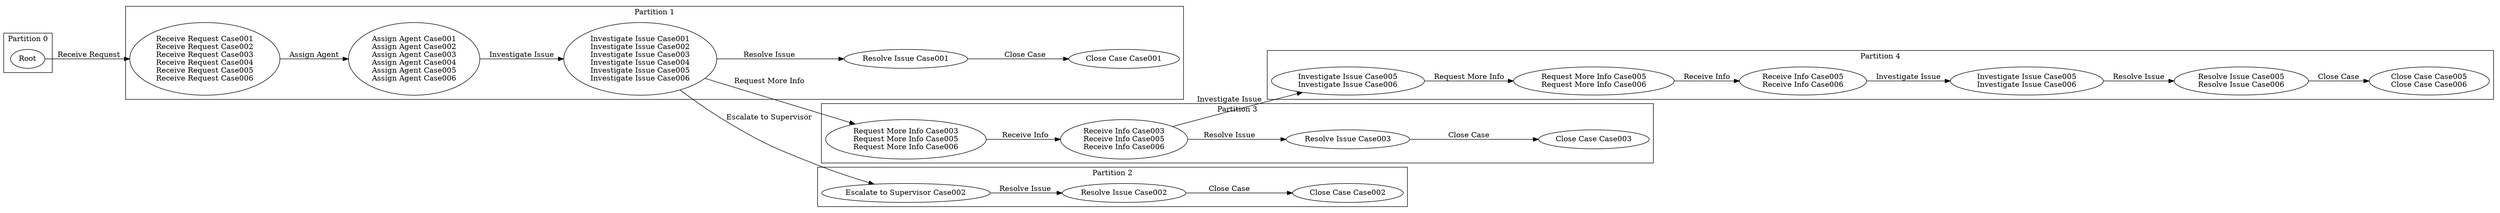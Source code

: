 digraph EPA {
    rankdir=LR;
    // states (nodes)
    "-955356007" [label="Root"];
    "278783129" [label="Receive Request Case001\nReceive Request Case002\nReceive Request Case003\nReceive Request Case004\nReceive Request Case005\nReceive Request Case006"];
    "669727515" [label="Assign Agent Case001\nAssign Agent Case002\nAssign Agent Case003\nAssign Agent Case004\nAssign Agent Case005\nAssign Agent Case006"];
    "-1600941219" [label="Investigate Issue Case001\nInvestigate Issue Case002\nInvestigate Issue Case003\nInvestigate Issue Case004\nInvestigate Issue Case005\nInvestigate Issue Case006"];
    "-1705573781" [label="Request More Info Case003\nRequest More Info Case005\nRequest More Info Case006"];
    "-1999942912" [label="Receive Info Case003\nReceive Info Case005\nReceive Info Case006"];
    "1452634725" [label="Resolve Issue Case003"];
    "1954263763" [label="Close Case Case003"];
    "1538621464" [label="Investigate Issue Case005\nInvestigate Issue Case006"];
    "1131588880" [label="Request More Info Case005\nRequest More Info Case006"];
    "52753659" [label="Receive Info Case005\nReceive Info Case006"];
    "747705725" [label="Investigate Issue Case005\nInvestigate Issue Case006"];
    "730396552" [label="Resolve Issue Case005\nResolve Issue Case006"];
    "1039716880" [label="Close Case Case005\nClose Case Case006"];
    "936785320" [label="Resolve Issue Case001"];
    "-1152165904" [label="Close Case Case001"];
    "1488238914" [label="Escalate to Supervisor Case002"];
    "-2082878365" [label="Resolve Issue Case002"];
    "-272459627" [label="Close Case Case002"];
    // transitions
    "-955356007" -> "278783129" [label="Receive Request"];
    "278783129" -> "669727515" [label="Assign Agent"];
    "669727515" -> "-1600941219" [label="Investigate Issue"];
    "-1600941219" -> "-1705573781" [label="Request More Info"];
    "-1600941219" -> "936785320" [label="Resolve Issue"];
    "-1600941219" -> "1488238914" [label="Escalate to Supervisor"];
    "-1705573781" -> "-1999942912" [label="Receive Info"];
    "-1999942912" -> "1452634725" [label="Resolve Issue"];
    "-1999942912" -> "1538621464" [label="Investigate Issue"];
    "1452634725" -> "1954263763" [label="Close Case"];
    "1538621464" -> "1131588880" [label="Request More Info"];
    "1131588880" -> "52753659" [label="Receive Info"];
    "52753659" -> "747705725" [label="Investigate Issue"];
    "747705725" -> "730396552" [label="Resolve Issue"];
    "730396552" -> "1039716880" [label="Close Case"];
    "936785320" -> "-1152165904" [label="Close Case"];
    "1488238914" -> "-2082878365" [label="Resolve Issue"];
    "-2082878365" -> "-272459627" [label="Close Case"];
    // partitions
    subgraph cluster_partition0 {
        label = "Partition 0";
        color=black;
        "-955356007"
    }
    subgraph cluster_partition1 {
        label = "Partition 1";
        color=black;
        "278783129"
        "669727515"
        "-1600941219"
        "936785320"
        "-1152165904"
    }
    subgraph cluster_partition3 {
        label = "Partition 3";
        color=black;
        "-1705573781"
        "-1999942912"
        "1452634725"
        "1954263763"
    }
    subgraph cluster_partition4 {
        label = "Partition 4";
        color=black;
        "1538621464"
        "1131588880"
        "52753659"
        "747705725"
        "730396552"
        "1039716880"
    }
    subgraph cluster_partition2 {
        label = "Partition 2";
        color=black;
        "1488238914"
        "-2082878365"
        "-272459627"
    }
}
